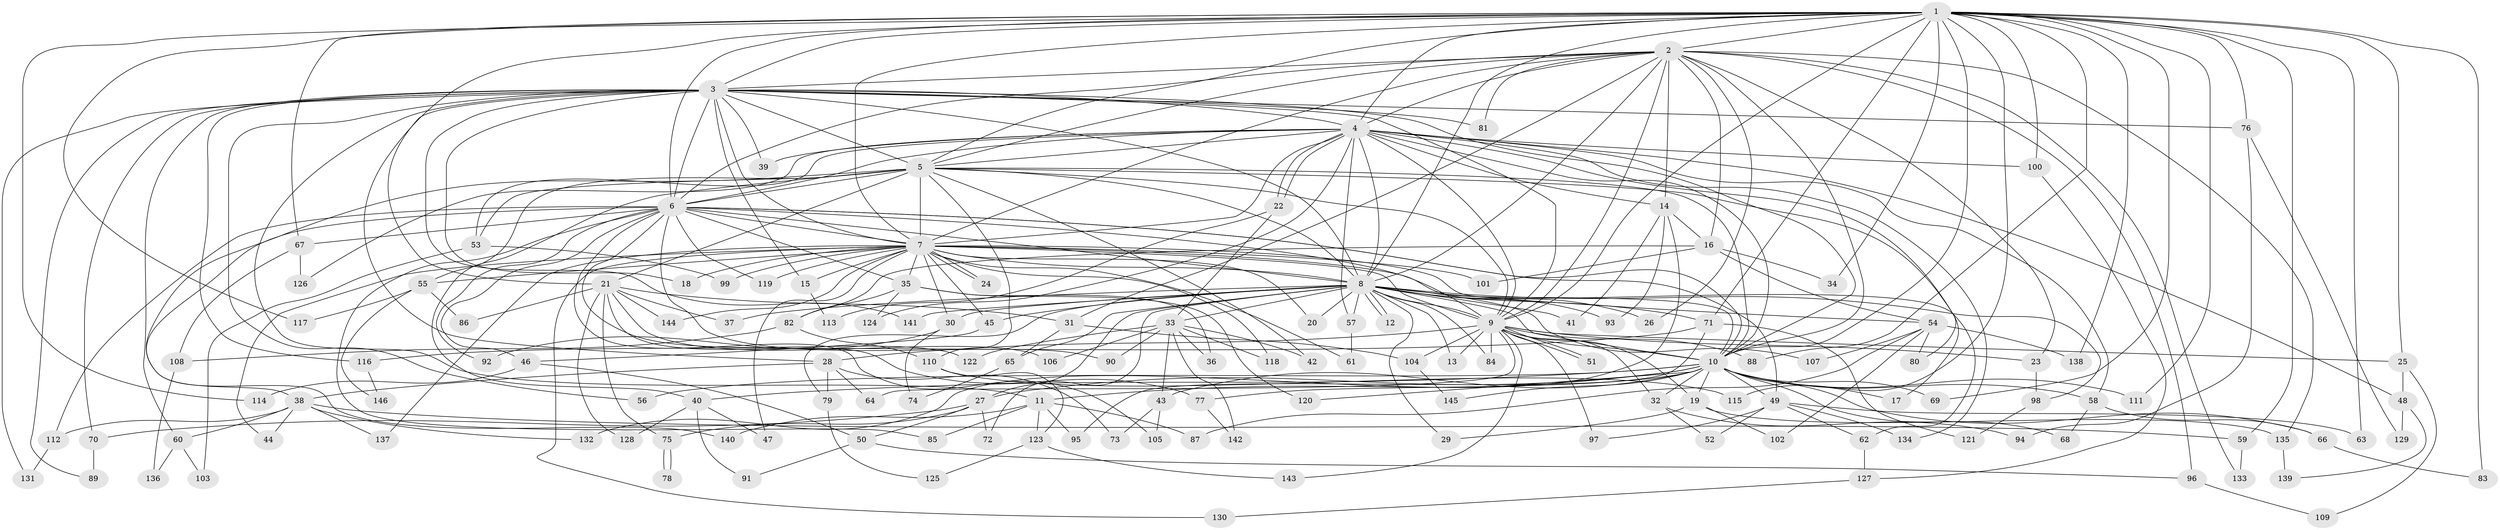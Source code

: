 // Generated by graph-tools (version 1.1) at 2025/01/03/09/25 03:01:29]
// undirected, 146 vertices, 317 edges
graph export_dot {
graph [start="1"]
  node [color=gray90,style=filled];
  1;
  2;
  3;
  4;
  5;
  6;
  7;
  8;
  9;
  10;
  11;
  12;
  13;
  14;
  15;
  16;
  17;
  18;
  19;
  20;
  21;
  22;
  23;
  24;
  25;
  26;
  27;
  28;
  29;
  30;
  31;
  32;
  33;
  34;
  35;
  36;
  37;
  38;
  39;
  40;
  41;
  42;
  43;
  44;
  45;
  46;
  47;
  48;
  49;
  50;
  51;
  52;
  53;
  54;
  55;
  56;
  57;
  58;
  59;
  60;
  61;
  62;
  63;
  64;
  65;
  66;
  67;
  68;
  69;
  70;
  71;
  72;
  73;
  74;
  75;
  76;
  77;
  78;
  79;
  80;
  81;
  82;
  83;
  84;
  85;
  86;
  87;
  88;
  89;
  90;
  91;
  92;
  93;
  94;
  95;
  96;
  97;
  98;
  99;
  100;
  101;
  102;
  103;
  104;
  105;
  106;
  107;
  108;
  109;
  110;
  111;
  112;
  113;
  114;
  115;
  116;
  117;
  118;
  119;
  120;
  121;
  122;
  123;
  124;
  125;
  126;
  127;
  128;
  129;
  130;
  131;
  132;
  133;
  134;
  135;
  136;
  137;
  138;
  139;
  140;
  141;
  142;
  143;
  144;
  145;
  146;
  1 -- 2;
  1 -- 3;
  1 -- 4;
  1 -- 5;
  1 -- 6;
  1 -- 7;
  1 -- 8;
  1 -- 9;
  1 -- 10;
  1 -- 25;
  1 -- 28;
  1 -- 34;
  1 -- 59;
  1 -- 63;
  1 -- 67;
  1 -- 69;
  1 -- 71;
  1 -- 76;
  1 -- 83;
  1 -- 88;
  1 -- 100;
  1 -- 111;
  1 -- 114;
  1 -- 115;
  1 -- 117;
  1 -- 138;
  2 -- 3;
  2 -- 4;
  2 -- 5;
  2 -- 6;
  2 -- 7;
  2 -- 8;
  2 -- 9;
  2 -- 10;
  2 -- 14;
  2 -- 16;
  2 -- 23;
  2 -- 26;
  2 -- 31;
  2 -- 81;
  2 -- 96;
  2 -- 133;
  2 -- 135;
  3 -- 4;
  3 -- 5;
  3 -- 6;
  3 -- 7;
  3 -- 8;
  3 -- 9;
  3 -- 10;
  3 -- 11;
  3 -- 15;
  3 -- 18;
  3 -- 21;
  3 -- 39;
  3 -- 56;
  3 -- 60;
  3 -- 70;
  3 -- 76;
  3 -- 81;
  3 -- 89;
  3 -- 116;
  3 -- 131;
  3 -- 141;
  4 -- 5;
  4 -- 6;
  4 -- 7;
  4 -- 8;
  4 -- 9;
  4 -- 10;
  4 -- 14;
  4 -- 22;
  4 -- 22;
  4 -- 39;
  4 -- 48;
  4 -- 53;
  4 -- 57;
  4 -- 58;
  4 -- 80;
  4 -- 100;
  4 -- 124;
  4 -- 126;
  4 -- 134;
  5 -- 6;
  5 -- 7;
  5 -- 8;
  5 -- 9;
  5 -- 10;
  5 -- 17;
  5 -- 21;
  5 -- 40;
  5 -- 42;
  5 -- 53;
  5 -- 55;
  5 -- 110;
  5 -- 140;
  6 -- 7;
  6 -- 8;
  6 -- 9;
  6 -- 10;
  6 -- 35;
  6 -- 38;
  6 -- 46;
  6 -- 49;
  6 -- 67;
  6 -- 85;
  6 -- 90;
  6 -- 92;
  6 -- 105;
  6 -- 112;
  6 -- 119;
  6 -- 122;
  7 -- 8;
  7 -- 9;
  7 -- 10;
  7 -- 15;
  7 -- 18;
  7 -- 20;
  7 -- 24;
  7 -- 24;
  7 -- 30;
  7 -- 35;
  7 -- 44;
  7 -- 45;
  7 -- 47;
  7 -- 55;
  7 -- 61;
  7 -- 62;
  7 -- 99;
  7 -- 101;
  7 -- 118;
  7 -- 119;
  7 -- 130;
  7 -- 137;
  7 -- 144;
  8 -- 9;
  8 -- 10;
  8 -- 12;
  8 -- 12;
  8 -- 13;
  8 -- 20;
  8 -- 26;
  8 -- 27;
  8 -- 29;
  8 -- 30;
  8 -- 33;
  8 -- 37;
  8 -- 41;
  8 -- 45;
  8 -- 54;
  8 -- 57;
  8 -- 65;
  8 -- 71;
  8 -- 72;
  8 -- 79;
  8 -- 84;
  8 -- 93;
  8 -- 98;
  8 -- 107;
  8 -- 141;
  9 -- 10;
  9 -- 13;
  9 -- 19;
  9 -- 23;
  9 -- 25;
  9 -- 28;
  9 -- 32;
  9 -- 51;
  9 -- 51;
  9 -- 64;
  9 -- 84;
  9 -- 88;
  9 -- 97;
  9 -- 104;
  9 -- 143;
  10 -- 11;
  10 -- 17;
  10 -- 19;
  10 -- 27;
  10 -- 32;
  10 -- 40;
  10 -- 43;
  10 -- 49;
  10 -- 56;
  10 -- 58;
  10 -- 66;
  10 -- 68;
  10 -- 69;
  10 -- 77;
  10 -- 111;
  10 -- 120;
  10 -- 145;
  11 -- 85;
  11 -- 87;
  11 -- 95;
  11 -- 123;
  11 -- 140;
  14 -- 16;
  14 -- 41;
  14 -- 93;
  14 -- 132;
  15 -- 113;
  16 -- 34;
  16 -- 54;
  16 -- 82;
  16 -- 101;
  19 -- 29;
  19 -- 102;
  19 -- 135;
  21 -- 31;
  21 -- 37;
  21 -- 75;
  21 -- 77;
  21 -- 86;
  21 -- 106;
  21 -- 128;
  21 -- 144;
  22 -- 33;
  22 -- 113;
  23 -- 98;
  25 -- 48;
  25 -- 109;
  27 -- 50;
  27 -- 70;
  27 -- 72;
  27 -- 75;
  28 -- 38;
  28 -- 64;
  28 -- 73;
  28 -- 79;
  30 -- 74;
  30 -- 92;
  31 -- 65;
  31 -- 104;
  32 -- 52;
  32 -- 94;
  33 -- 36;
  33 -- 42;
  33 -- 43;
  33 -- 90;
  33 -- 106;
  33 -- 118;
  33 -- 122;
  33 -- 142;
  35 -- 36;
  35 -- 82;
  35 -- 120;
  35 -- 124;
  38 -- 44;
  38 -- 59;
  38 -- 60;
  38 -- 112;
  38 -- 132;
  38 -- 137;
  40 -- 47;
  40 -- 91;
  40 -- 128;
  43 -- 73;
  43 -- 105;
  45 -- 46;
  46 -- 50;
  46 -- 114;
  48 -- 129;
  48 -- 139;
  49 -- 52;
  49 -- 62;
  49 -- 63;
  49 -- 97;
  49 -- 134;
  50 -- 91;
  50 -- 96;
  53 -- 99;
  53 -- 103;
  54 -- 80;
  54 -- 87;
  54 -- 102;
  54 -- 107;
  54 -- 138;
  55 -- 86;
  55 -- 117;
  55 -- 146;
  57 -- 61;
  58 -- 66;
  58 -- 68;
  59 -- 133;
  60 -- 103;
  60 -- 136;
  62 -- 127;
  65 -- 74;
  66 -- 83;
  67 -- 108;
  67 -- 126;
  70 -- 89;
  71 -- 95;
  71 -- 116;
  71 -- 121;
  75 -- 78;
  75 -- 78;
  76 -- 94;
  76 -- 129;
  77 -- 142;
  79 -- 125;
  82 -- 108;
  82 -- 110;
  96 -- 109;
  98 -- 121;
  100 -- 127;
  104 -- 145;
  108 -- 136;
  110 -- 115;
  110 -- 123;
  112 -- 131;
  116 -- 146;
  123 -- 125;
  123 -- 143;
  127 -- 130;
  135 -- 139;
}
